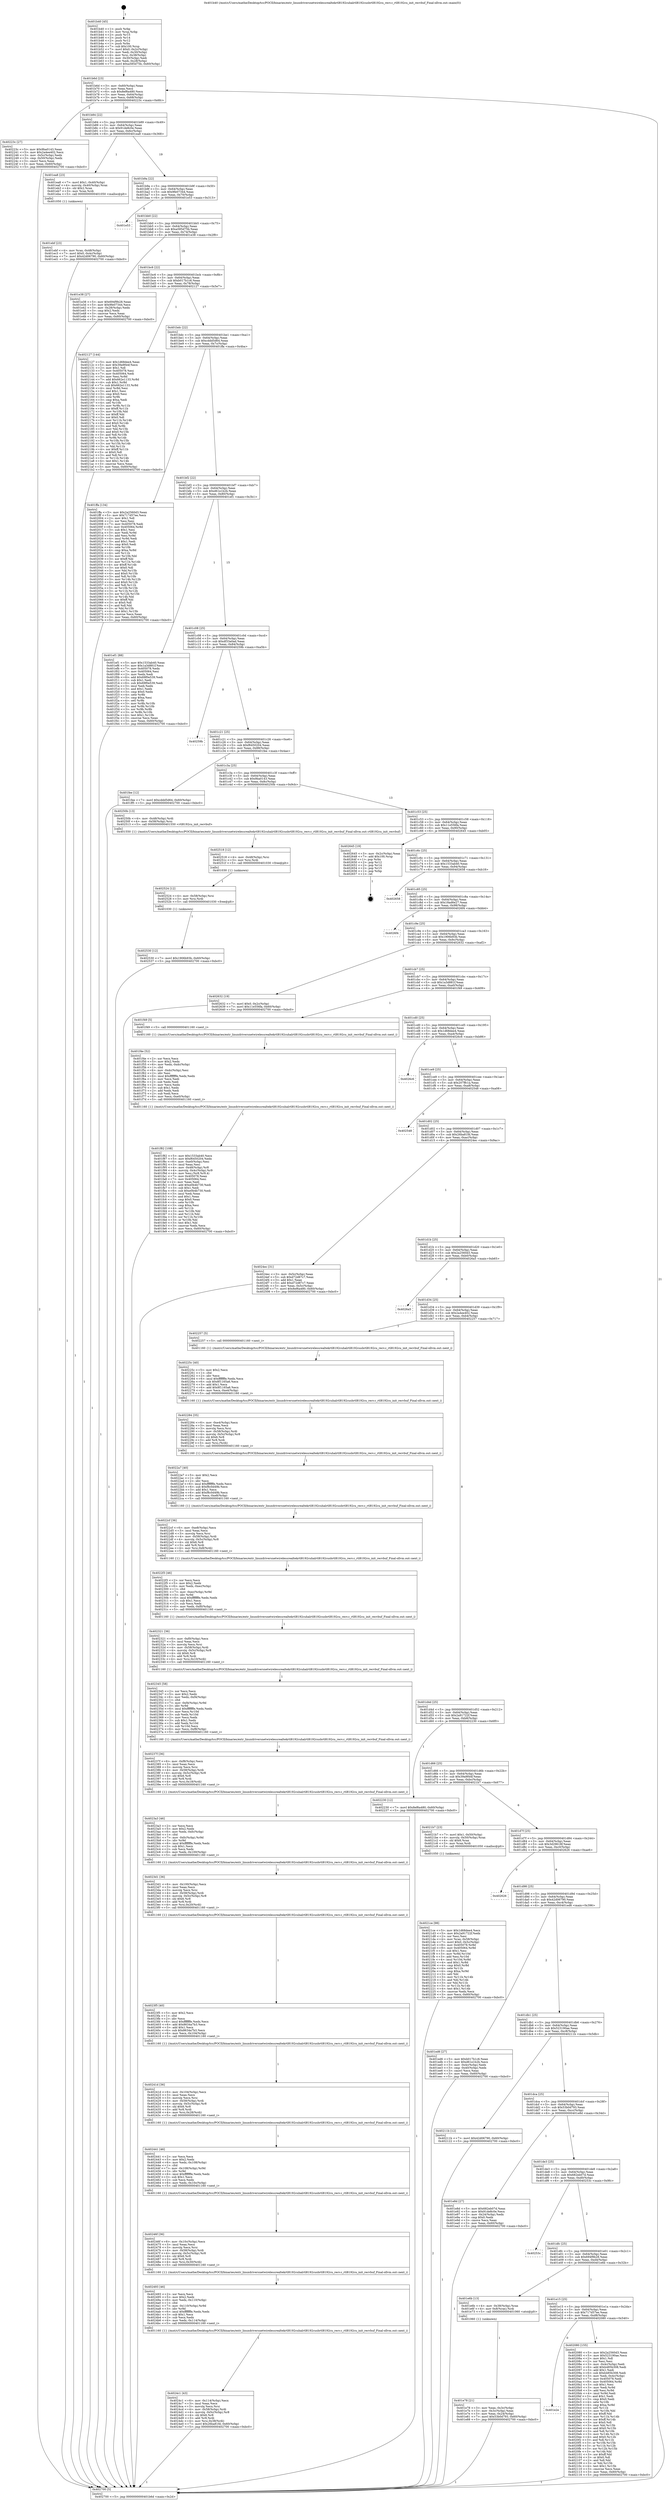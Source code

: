 digraph "0x401b40" {
  label = "0x401b40 (/mnt/c/Users/mathe/Desktop/tcc/POCII/binaries/extr_linuxdriversnetwirelessrealtekrtl8192cuhalrtl8192cusbrtl8192cu_recv.c_rtl8192cu_init_recvbuf_Final-ollvm.out::main(0))"
  labelloc = "t"
  node[shape=record]

  Entry [label="",width=0.3,height=0.3,shape=circle,fillcolor=black,style=filled]
  "0x401b6d" [label="{
     0x401b6d [23]\l
     | [instrs]\l
     &nbsp;&nbsp;0x401b6d \<+3\>: mov -0x60(%rbp),%eax\l
     &nbsp;&nbsp;0x401b70 \<+2\>: mov %eax,%ecx\l
     &nbsp;&nbsp;0x401b72 \<+6\>: sub $0x8ef6a480,%ecx\l
     &nbsp;&nbsp;0x401b78 \<+3\>: mov %eax,-0x64(%rbp)\l
     &nbsp;&nbsp;0x401b7b \<+3\>: mov %ecx,-0x68(%rbp)\l
     &nbsp;&nbsp;0x401b7e \<+6\>: je 000000000040223c \<main+0x6fc\>\l
  }"]
  "0x40223c" [label="{
     0x40223c [27]\l
     | [instrs]\l
     &nbsp;&nbsp;0x40223c \<+5\>: mov $0x9ba0143,%eax\l
     &nbsp;&nbsp;0x402241 \<+5\>: mov $0x2a4ee402,%ecx\l
     &nbsp;&nbsp;0x402246 \<+3\>: mov -0x5c(%rbp),%edx\l
     &nbsp;&nbsp;0x402249 \<+3\>: cmp -0x50(%rbp),%edx\l
     &nbsp;&nbsp;0x40224c \<+3\>: cmovl %ecx,%eax\l
     &nbsp;&nbsp;0x40224f \<+3\>: mov %eax,-0x60(%rbp)\l
     &nbsp;&nbsp;0x402252 \<+5\>: jmp 0000000000402700 \<main+0xbc0\>\l
  }"]
  "0x401b84" [label="{
     0x401b84 [22]\l
     | [instrs]\l
     &nbsp;&nbsp;0x401b84 \<+5\>: jmp 0000000000401b89 \<main+0x49\>\l
     &nbsp;&nbsp;0x401b89 \<+3\>: mov -0x64(%rbp),%eax\l
     &nbsp;&nbsp;0x401b8c \<+5\>: sub $0x91de8c0e,%eax\l
     &nbsp;&nbsp;0x401b91 \<+3\>: mov %eax,-0x6c(%rbp)\l
     &nbsp;&nbsp;0x401b94 \<+6\>: je 0000000000401ea8 \<main+0x368\>\l
  }"]
  Exit [label="",width=0.3,height=0.3,shape=circle,fillcolor=black,style=filled,peripheries=2]
  "0x401ea8" [label="{
     0x401ea8 [23]\l
     | [instrs]\l
     &nbsp;&nbsp;0x401ea8 \<+7\>: movl $0x1,-0x40(%rbp)\l
     &nbsp;&nbsp;0x401eaf \<+4\>: movslq -0x40(%rbp),%rax\l
     &nbsp;&nbsp;0x401eb3 \<+4\>: shl $0x2,%rax\l
     &nbsp;&nbsp;0x401eb7 \<+3\>: mov %rax,%rdi\l
     &nbsp;&nbsp;0x401eba \<+5\>: call 0000000000401050 \<malloc@plt\>\l
     | [calls]\l
     &nbsp;&nbsp;0x401050 \{1\} (unknown)\l
  }"]
  "0x401b9a" [label="{
     0x401b9a [22]\l
     | [instrs]\l
     &nbsp;&nbsp;0x401b9a \<+5\>: jmp 0000000000401b9f \<main+0x5f\>\l
     &nbsp;&nbsp;0x401b9f \<+3\>: mov -0x64(%rbp),%eax\l
     &nbsp;&nbsp;0x401ba2 \<+5\>: sub $0x9fe07344,%eax\l
     &nbsp;&nbsp;0x401ba7 \<+3\>: mov %eax,-0x70(%rbp)\l
     &nbsp;&nbsp;0x401baa \<+6\>: je 0000000000401e53 \<main+0x313\>\l
  }"]
  "0x402530" [label="{
     0x402530 [12]\l
     | [instrs]\l
     &nbsp;&nbsp;0x402530 \<+7\>: movl $0x1906b93b,-0x60(%rbp)\l
     &nbsp;&nbsp;0x402537 \<+5\>: jmp 0000000000402700 \<main+0xbc0\>\l
  }"]
  "0x401e53" [label="{
     0x401e53\l
  }", style=dashed]
  "0x401bb0" [label="{
     0x401bb0 [22]\l
     | [instrs]\l
     &nbsp;&nbsp;0x401bb0 \<+5\>: jmp 0000000000401bb5 \<main+0x75\>\l
     &nbsp;&nbsp;0x401bb5 \<+3\>: mov -0x64(%rbp),%eax\l
     &nbsp;&nbsp;0x401bb8 \<+5\>: sub $0xa585d75b,%eax\l
     &nbsp;&nbsp;0x401bbd \<+3\>: mov %eax,-0x74(%rbp)\l
     &nbsp;&nbsp;0x401bc0 \<+6\>: je 0000000000401e38 \<main+0x2f8\>\l
  }"]
  "0x402524" [label="{
     0x402524 [12]\l
     | [instrs]\l
     &nbsp;&nbsp;0x402524 \<+4\>: mov -0x58(%rbp),%rsi\l
     &nbsp;&nbsp;0x402528 \<+3\>: mov %rsi,%rdi\l
     &nbsp;&nbsp;0x40252b \<+5\>: call 0000000000401030 \<free@plt\>\l
     | [calls]\l
     &nbsp;&nbsp;0x401030 \{1\} (unknown)\l
  }"]
  "0x401e38" [label="{
     0x401e38 [27]\l
     | [instrs]\l
     &nbsp;&nbsp;0x401e38 \<+5\>: mov $0x694f9b28,%eax\l
     &nbsp;&nbsp;0x401e3d \<+5\>: mov $0x9fe07344,%ecx\l
     &nbsp;&nbsp;0x401e42 \<+3\>: mov -0x28(%rbp),%edx\l
     &nbsp;&nbsp;0x401e45 \<+3\>: cmp $0x2,%edx\l
     &nbsp;&nbsp;0x401e48 \<+3\>: cmovne %ecx,%eax\l
     &nbsp;&nbsp;0x401e4b \<+3\>: mov %eax,-0x60(%rbp)\l
     &nbsp;&nbsp;0x401e4e \<+5\>: jmp 0000000000402700 \<main+0xbc0\>\l
  }"]
  "0x401bc6" [label="{
     0x401bc6 [22]\l
     | [instrs]\l
     &nbsp;&nbsp;0x401bc6 \<+5\>: jmp 0000000000401bcb \<main+0x8b\>\l
     &nbsp;&nbsp;0x401bcb \<+3\>: mov -0x64(%rbp),%eax\l
     &nbsp;&nbsp;0x401bce \<+5\>: sub $0xb017b1c6,%eax\l
     &nbsp;&nbsp;0x401bd3 \<+3\>: mov %eax,-0x78(%rbp)\l
     &nbsp;&nbsp;0x401bd6 \<+6\>: je 0000000000402127 \<main+0x5e7\>\l
  }"]
  "0x402700" [label="{
     0x402700 [5]\l
     | [instrs]\l
     &nbsp;&nbsp;0x402700 \<+5\>: jmp 0000000000401b6d \<main+0x2d\>\l
  }"]
  "0x401b40" [label="{
     0x401b40 [45]\l
     | [instrs]\l
     &nbsp;&nbsp;0x401b40 \<+1\>: push %rbp\l
     &nbsp;&nbsp;0x401b41 \<+3\>: mov %rsp,%rbp\l
     &nbsp;&nbsp;0x401b44 \<+2\>: push %r15\l
     &nbsp;&nbsp;0x401b46 \<+2\>: push %r14\l
     &nbsp;&nbsp;0x401b48 \<+2\>: push %r12\l
     &nbsp;&nbsp;0x401b4a \<+1\>: push %rbx\l
     &nbsp;&nbsp;0x401b4b \<+7\>: sub $0x100,%rsp\l
     &nbsp;&nbsp;0x401b52 \<+7\>: movl $0x0,-0x2c(%rbp)\l
     &nbsp;&nbsp;0x401b59 \<+3\>: mov %edi,-0x30(%rbp)\l
     &nbsp;&nbsp;0x401b5c \<+4\>: mov %rsi,-0x38(%rbp)\l
     &nbsp;&nbsp;0x401b60 \<+3\>: mov -0x30(%rbp),%edi\l
     &nbsp;&nbsp;0x401b63 \<+3\>: mov %edi,-0x28(%rbp)\l
     &nbsp;&nbsp;0x401b66 \<+7\>: movl $0xa585d75b,-0x60(%rbp)\l
  }"]
  "0x402518" [label="{
     0x402518 [12]\l
     | [instrs]\l
     &nbsp;&nbsp;0x402518 \<+4\>: mov -0x48(%rbp),%rsi\l
     &nbsp;&nbsp;0x40251c \<+3\>: mov %rsi,%rdi\l
     &nbsp;&nbsp;0x40251f \<+5\>: call 0000000000401030 \<free@plt\>\l
     | [calls]\l
     &nbsp;&nbsp;0x401030 \{1\} (unknown)\l
  }"]
  "0x402127" [label="{
     0x402127 [144]\l
     | [instrs]\l
     &nbsp;&nbsp;0x402127 \<+5\>: mov $0x1d68dee4,%eax\l
     &nbsp;&nbsp;0x40212c \<+5\>: mov $0x39a9f44f,%ecx\l
     &nbsp;&nbsp;0x402131 \<+2\>: mov $0x1,%dl\l
     &nbsp;&nbsp;0x402133 \<+7\>: mov 0x405078,%esi\l
     &nbsp;&nbsp;0x40213a \<+7\>: mov 0x405064,%edi\l
     &nbsp;&nbsp;0x402141 \<+3\>: mov %esi,%r8d\l
     &nbsp;&nbsp;0x402144 \<+7\>: add $0x662e1133,%r8d\l
     &nbsp;&nbsp;0x40214b \<+4\>: sub $0x1,%r8d\l
     &nbsp;&nbsp;0x40214f \<+7\>: sub $0x662e1133,%r8d\l
     &nbsp;&nbsp;0x402156 \<+4\>: imul %r8d,%esi\l
     &nbsp;&nbsp;0x40215a \<+3\>: and $0x1,%esi\l
     &nbsp;&nbsp;0x40215d \<+3\>: cmp $0x0,%esi\l
     &nbsp;&nbsp;0x402160 \<+4\>: sete %r9b\l
     &nbsp;&nbsp;0x402164 \<+3\>: cmp $0xa,%edi\l
     &nbsp;&nbsp;0x402167 \<+4\>: setl %r10b\l
     &nbsp;&nbsp;0x40216b \<+3\>: mov %r9b,%r11b\l
     &nbsp;&nbsp;0x40216e \<+4\>: xor $0xff,%r11b\l
     &nbsp;&nbsp;0x402172 \<+3\>: mov %r10b,%bl\l
     &nbsp;&nbsp;0x402175 \<+3\>: xor $0xff,%bl\l
     &nbsp;&nbsp;0x402178 \<+3\>: xor $0x0,%dl\l
     &nbsp;&nbsp;0x40217b \<+3\>: mov %r11b,%r14b\l
     &nbsp;&nbsp;0x40217e \<+4\>: and $0x0,%r14b\l
     &nbsp;&nbsp;0x402182 \<+3\>: and %dl,%r9b\l
     &nbsp;&nbsp;0x402185 \<+3\>: mov %bl,%r15b\l
     &nbsp;&nbsp;0x402188 \<+4\>: and $0x0,%r15b\l
     &nbsp;&nbsp;0x40218c \<+3\>: and %dl,%r10b\l
     &nbsp;&nbsp;0x40218f \<+3\>: or %r9b,%r14b\l
     &nbsp;&nbsp;0x402192 \<+3\>: or %r10b,%r15b\l
     &nbsp;&nbsp;0x402195 \<+3\>: xor %r15b,%r14b\l
     &nbsp;&nbsp;0x402198 \<+3\>: or %bl,%r11b\l
     &nbsp;&nbsp;0x40219b \<+4\>: xor $0xff,%r11b\l
     &nbsp;&nbsp;0x40219f \<+3\>: or $0x0,%dl\l
     &nbsp;&nbsp;0x4021a2 \<+3\>: and %dl,%r11b\l
     &nbsp;&nbsp;0x4021a5 \<+3\>: or %r11b,%r14b\l
     &nbsp;&nbsp;0x4021a8 \<+4\>: test $0x1,%r14b\l
     &nbsp;&nbsp;0x4021ac \<+3\>: cmovne %ecx,%eax\l
     &nbsp;&nbsp;0x4021af \<+3\>: mov %eax,-0x60(%rbp)\l
     &nbsp;&nbsp;0x4021b2 \<+5\>: jmp 0000000000402700 \<main+0xbc0\>\l
  }"]
  "0x401bdc" [label="{
     0x401bdc [22]\l
     | [instrs]\l
     &nbsp;&nbsp;0x401bdc \<+5\>: jmp 0000000000401be1 \<main+0xa1\>\l
     &nbsp;&nbsp;0x401be1 \<+3\>: mov -0x64(%rbp),%eax\l
     &nbsp;&nbsp;0x401be4 \<+5\>: sub $0xcddd5d64,%eax\l
     &nbsp;&nbsp;0x401be9 \<+3\>: mov %eax,-0x7c(%rbp)\l
     &nbsp;&nbsp;0x401bec \<+6\>: je 0000000000401ffa \<main+0x4ba\>\l
  }"]
  "0x4024c1" [label="{
     0x4024c1 [43]\l
     | [instrs]\l
     &nbsp;&nbsp;0x4024c1 \<+6\>: mov -0x114(%rbp),%ecx\l
     &nbsp;&nbsp;0x4024c7 \<+3\>: imul %eax,%ecx\l
     &nbsp;&nbsp;0x4024ca \<+3\>: movslq %ecx,%rsi\l
     &nbsp;&nbsp;0x4024cd \<+4\>: mov -0x58(%rbp),%rdi\l
     &nbsp;&nbsp;0x4024d1 \<+4\>: movslq -0x5c(%rbp),%r8\l
     &nbsp;&nbsp;0x4024d5 \<+4\>: shl $0x6,%r8\l
     &nbsp;&nbsp;0x4024d9 \<+3\>: add %r8,%rdi\l
     &nbsp;&nbsp;0x4024dc \<+4\>: mov %rsi,0x38(%rdi)\l
     &nbsp;&nbsp;0x4024e0 \<+7\>: movl $0x26ba81fd,-0x60(%rbp)\l
     &nbsp;&nbsp;0x4024e7 \<+5\>: jmp 0000000000402700 \<main+0xbc0\>\l
  }"]
  "0x401ffa" [label="{
     0x401ffa [134]\l
     | [instrs]\l
     &nbsp;&nbsp;0x401ffa \<+5\>: mov $0x2a2560d3,%eax\l
     &nbsp;&nbsp;0x401fff \<+5\>: mov $0x717d57ee,%ecx\l
     &nbsp;&nbsp;0x402004 \<+2\>: mov $0x1,%dl\l
     &nbsp;&nbsp;0x402006 \<+2\>: xor %esi,%esi\l
     &nbsp;&nbsp;0x402008 \<+7\>: mov 0x405078,%edi\l
     &nbsp;&nbsp;0x40200f \<+8\>: mov 0x405064,%r8d\l
     &nbsp;&nbsp;0x402017 \<+3\>: sub $0x1,%esi\l
     &nbsp;&nbsp;0x40201a \<+3\>: mov %edi,%r9d\l
     &nbsp;&nbsp;0x40201d \<+3\>: add %esi,%r9d\l
     &nbsp;&nbsp;0x402020 \<+4\>: imul %r9d,%edi\l
     &nbsp;&nbsp;0x402024 \<+3\>: and $0x1,%edi\l
     &nbsp;&nbsp;0x402027 \<+3\>: cmp $0x0,%edi\l
     &nbsp;&nbsp;0x40202a \<+4\>: sete %r10b\l
     &nbsp;&nbsp;0x40202e \<+4\>: cmp $0xa,%r8d\l
     &nbsp;&nbsp;0x402032 \<+4\>: setl %r11b\l
     &nbsp;&nbsp;0x402036 \<+3\>: mov %r10b,%bl\l
     &nbsp;&nbsp;0x402039 \<+3\>: xor $0xff,%bl\l
     &nbsp;&nbsp;0x40203c \<+3\>: mov %r11b,%r14b\l
     &nbsp;&nbsp;0x40203f \<+4\>: xor $0xff,%r14b\l
     &nbsp;&nbsp;0x402043 \<+3\>: xor $0x0,%dl\l
     &nbsp;&nbsp;0x402046 \<+3\>: mov %bl,%r15b\l
     &nbsp;&nbsp;0x402049 \<+4\>: and $0x0,%r15b\l
     &nbsp;&nbsp;0x40204d \<+3\>: and %dl,%r10b\l
     &nbsp;&nbsp;0x402050 \<+3\>: mov %r14b,%r12b\l
     &nbsp;&nbsp;0x402053 \<+4\>: and $0x0,%r12b\l
     &nbsp;&nbsp;0x402057 \<+3\>: and %dl,%r11b\l
     &nbsp;&nbsp;0x40205a \<+3\>: or %r10b,%r15b\l
     &nbsp;&nbsp;0x40205d \<+3\>: or %r11b,%r12b\l
     &nbsp;&nbsp;0x402060 \<+3\>: xor %r12b,%r15b\l
     &nbsp;&nbsp;0x402063 \<+3\>: or %r14b,%bl\l
     &nbsp;&nbsp;0x402066 \<+3\>: xor $0xff,%bl\l
     &nbsp;&nbsp;0x402069 \<+3\>: or $0x0,%dl\l
     &nbsp;&nbsp;0x40206c \<+2\>: and %dl,%bl\l
     &nbsp;&nbsp;0x40206e \<+3\>: or %bl,%r15b\l
     &nbsp;&nbsp;0x402071 \<+4\>: test $0x1,%r15b\l
     &nbsp;&nbsp;0x402075 \<+3\>: cmovne %ecx,%eax\l
     &nbsp;&nbsp;0x402078 \<+3\>: mov %eax,-0x60(%rbp)\l
     &nbsp;&nbsp;0x40207b \<+5\>: jmp 0000000000402700 \<main+0xbc0\>\l
  }"]
  "0x401bf2" [label="{
     0x401bf2 [22]\l
     | [instrs]\l
     &nbsp;&nbsp;0x401bf2 \<+5\>: jmp 0000000000401bf7 \<main+0xb7\>\l
     &nbsp;&nbsp;0x401bf7 \<+3\>: mov -0x64(%rbp),%eax\l
     &nbsp;&nbsp;0x401bfa \<+5\>: sub $0xd61e1b2b,%eax\l
     &nbsp;&nbsp;0x401bff \<+3\>: mov %eax,-0x80(%rbp)\l
     &nbsp;&nbsp;0x401c02 \<+6\>: je 0000000000401ef1 \<main+0x3b1\>\l
  }"]
  "0x402493" [label="{
     0x402493 [46]\l
     | [instrs]\l
     &nbsp;&nbsp;0x402493 \<+2\>: xor %ecx,%ecx\l
     &nbsp;&nbsp;0x402495 \<+5\>: mov $0x2,%edx\l
     &nbsp;&nbsp;0x40249a \<+6\>: mov %edx,-0x110(%rbp)\l
     &nbsp;&nbsp;0x4024a0 \<+1\>: cltd\l
     &nbsp;&nbsp;0x4024a1 \<+7\>: mov -0x110(%rbp),%r9d\l
     &nbsp;&nbsp;0x4024a8 \<+3\>: idiv %r9d\l
     &nbsp;&nbsp;0x4024ab \<+6\>: imul $0xfffffffe,%edx,%edx\l
     &nbsp;&nbsp;0x4024b1 \<+3\>: sub $0x1,%ecx\l
     &nbsp;&nbsp;0x4024b4 \<+2\>: sub %ecx,%edx\l
     &nbsp;&nbsp;0x4024b6 \<+6\>: mov %edx,-0x114(%rbp)\l
     &nbsp;&nbsp;0x4024bc \<+5\>: call 0000000000401160 \<next_i\>\l
     | [calls]\l
     &nbsp;&nbsp;0x401160 \{1\} (/mnt/c/Users/mathe/Desktop/tcc/POCII/binaries/extr_linuxdriversnetwirelessrealtekrtl8192cuhalrtl8192cusbrtl8192cu_recv.c_rtl8192cu_init_recvbuf_Final-ollvm.out::next_i)\l
  }"]
  "0x401ef1" [label="{
     0x401ef1 [88]\l
     | [instrs]\l
     &nbsp;&nbsp;0x401ef1 \<+5\>: mov $0x1533ab40,%eax\l
     &nbsp;&nbsp;0x401ef6 \<+5\>: mov $0x1a3d881f,%ecx\l
     &nbsp;&nbsp;0x401efb \<+7\>: mov 0x405078,%edx\l
     &nbsp;&nbsp;0x401f02 \<+7\>: mov 0x405064,%esi\l
     &nbsp;&nbsp;0x401f09 \<+2\>: mov %edx,%edi\l
     &nbsp;&nbsp;0x401f0b \<+6\>: add $0x69f0e539,%edi\l
     &nbsp;&nbsp;0x401f11 \<+3\>: sub $0x1,%edi\l
     &nbsp;&nbsp;0x401f14 \<+6\>: sub $0x69f0e539,%edi\l
     &nbsp;&nbsp;0x401f1a \<+3\>: imul %edi,%edx\l
     &nbsp;&nbsp;0x401f1d \<+3\>: and $0x1,%edx\l
     &nbsp;&nbsp;0x401f20 \<+3\>: cmp $0x0,%edx\l
     &nbsp;&nbsp;0x401f23 \<+4\>: sete %r8b\l
     &nbsp;&nbsp;0x401f27 \<+3\>: cmp $0xa,%esi\l
     &nbsp;&nbsp;0x401f2a \<+4\>: setl %r9b\l
     &nbsp;&nbsp;0x401f2e \<+3\>: mov %r8b,%r10b\l
     &nbsp;&nbsp;0x401f31 \<+3\>: and %r9b,%r10b\l
     &nbsp;&nbsp;0x401f34 \<+3\>: xor %r9b,%r8b\l
     &nbsp;&nbsp;0x401f37 \<+3\>: or %r8b,%r10b\l
     &nbsp;&nbsp;0x401f3a \<+4\>: test $0x1,%r10b\l
     &nbsp;&nbsp;0x401f3e \<+3\>: cmovne %ecx,%eax\l
     &nbsp;&nbsp;0x401f41 \<+3\>: mov %eax,-0x60(%rbp)\l
     &nbsp;&nbsp;0x401f44 \<+5\>: jmp 0000000000402700 \<main+0xbc0\>\l
  }"]
  "0x401c08" [label="{
     0x401c08 [25]\l
     | [instrs]\l
     &nbsp;&nbsp;0x401c08 \<+5\>: jmp 0000000000401c0d \<main+0xcd\>\l
     &nbsp;&nbsp;0x401c0d \<+3\>: mov -0x64(%rbp),%eax\l
     &nbsp;&nbsp;0x401c10 \<+5\>: sub $0xdf33a0ad,%eax\l
     &nbsp;&nbsp;0x401c15 \<+6\>: mov %eax,-0x84(%rbp)\l
     &nbsp;&nbsp;0x401c1b \<+6\>: je 000000000040259b \<main+0xa5b\>\l
  }"]
  "0x40246f" [label="{
     0x40246f [36]\l
     | [instrs]\l
     &nbsp;&nbsp;0x40246f \<+6\>: mov -0x10c(%rbp),%ecx\l
     &nbsp;&nbsp;0x402475 \<+3\>: imul %eax,%ecx\l
     &nbsp;&nbsp;0x402478 \<+3\>: movslq %ecx,%rsi\l
     &nbsp;&nbsp;0x40247b \<+4\>: mov -0x58(%rbp),%rdi\l
     &nbsp;&nbsp;0x40247f \<+4\>: movslq -0x5c(%rbp),%r8\l
     &nbsp;&nbsp;0x402483 \<+4\>: shl $0x6,%r8\l
     &nbsp;&nbsp;0x402487 \<+3\>: add %r8,%rdi\l
     &nbsp;&nbsp;0x40248a \<+4\>: mov %rsi,0x30(%rdi)\l
     &nbsp;&nbsp;0x40248e \<+5\>: call 0000000000401160 \<next_i\>\l
     | [calls]\l
     &nbsp;&nbsp;0x401160 \{1\} (/mnt/c/Users/mathe/Desktop/tcc/POCII/binaries/extr_linuxdriversnetwirelessrealtekrtl8192cuhalrtl8192cusbrtl8192cu_recv.c_rtl8192cu_init_recvbuf_Final-ollvm.out::next_i)\l
  }"]
  "0x40259b" [label="{
     0x40259b\l
  }", style=dashed]
  "0x401c21" [label="{
     0x401c21 [25]\l
     | [instrs]\l
     &nbsp;&nbsp;0x401c21 \<+5\>: jmp 0000000000401c26 \<main+0xe6\>\l
     &nbsp;&nbsp;0x401c26 \<+3\>: mov -0x64(%rbp),%eax\l
     &nbsp;&nbsp;0x401c29 \<+5\>: sub $0xf6450204,%eax\l
     &nbsp;&nbsp;0x401c2e \<+6\>: mov %eax,-0x88(%rbp)\l
     &nbsp;&nbsp;0x401c34 \<+6\>: je 0000000000401fee \<main+0x4ae\>\l
  }"]
  "0x402441" [label="{
     0x402441 [46]\l
     | [instrs]\l
     &nbsp;&nbsp;0x402441 \<+2\>: xor %ecx,%ecx\l
     &nbsp;&nbsp;0x402443 \<+5\>: mov $0x2,%edx\l
     &nbsp;&nbsp;0x402448 \<+6\>: mov %edx,-0x108(%rbp)\l
     &nbsp;&nbsp;0x40244e \<+1\>: cltd\l
     &nbsp;&nbsp;0x40244f \<+7\>: mov -0x108(%rbp),%r9d\l
     &nbsp;&nbsp;0x402456 \<+3\>: idiv %r9d\l
     &nbsp;&nbsp;0x402459 \<+6\>: imul $0xfffffffe,%edx,%edx\l
     &nbsp;&nbsp;0x40245f \<+3\>: sub $0x1,%ecx\l
     &nbsp;&nbsp;0x402462 \<+2\>: sub %ecx,%edx\l
     &nbsp;&nbsp;0x402464 \<+6\>: mov %edx,-0x10c(%rbp)\l
     &nbsp;&nbsp;0x40246a \<+5\>: call 0000000000401160 \<next_i\>\l
     | [calls]\l
     &nbsp;&nbsp;0x401160 \{1\} (/mnt/c/Users/mathe/Desktop/tcc/POCII/binaries/extr_linuxdriversnetwirelessrealtekrtl8192cuhalrtl8192cusbrtl8192cu_recv.c_rtl8192cu_init_recvbuf_Final-ollvm.out::next_i)\l
  }"]
  "0x401fee" [label="{
     0x401fee [12]\l
     | [instrs]\l
     &nbsp;&nbsp;0x401fee \<+7\>: movl $0xcddd5d64,-0x60(%rbp)\l
     &nbsp;&nbsp;0x401ff5 \<+5\>: jmp 0000000000402700 \<main+0xbc0\>\l
  }"]
  "0x401c3a" [label="{
     0x401c3a [25]\l
     | [instrs]\l
     &nbsp;&nbsp;0x401c3a \<+5\>: jmp 0000000000401c3f \<main+0xff\>\l
     &nbsp;&nbsp;0x401c3f \<+3\>: mov -0x64(%rbp),%eax\l
     &nbsp;&nbsp;0x401c42 \<+5\>: sub $0x9ba0143,%eax\l
     &nbsp;&nbsp;0x401c47 \<+6\>: mov %eax,-0x8c(%rbp)\l
     &nbsp;&nbsp;0x401c4d \<+6\>: je 000000000040250b \<main+0x9cb\>\l
  }"]
  "0x40241d" [label="{
     0x40241d [36]\l
     | [instrs]\l
     &nbsp;&nbsp;0x40241d \<+6\>: mov -0x104(%rbp),%ecx\l
     &nbsp;&nbsp;0x402423 \<+3\>: imul %eax,%ecx\l
     &nbsp;&nbsp;0x402426 \<+3\>: movslq %ecx,%rsi\l
     &nbsp;&nbsp;0x402429 \<+4\>: mov -0x58(%rbp),%rdi\l
     &nbsp;&nbsp;0x40242d \<+4\>: movslq -0x5c(%rbp),%r8\l
     &nbsp;&nbsp;0x402431 \<+4\>: shl $0x6,%r8\l
     &nbsp;&nbsp;0x402435 \<+3\>: add %r8,%rdi\l
     &nbsp;&nbsp;0x402438 \<+4\>: mov %rsi,0x28(%rdi)\l
     &nbsp;&nbsp;0x40243c \<+5\>: call 0000000000401160 \<next_i\>\l
     | [calls]\l
     &nbsp;&nbsp;0x401160 \{1\} (/mnt/c/Users/mathe/Desktop/tcc/POCII/binaries/extr_linuxdriversnetwirelessrealtekrtl8192cuhalrtl8192cusbrtl8192cu_recv.c_rtl8192cu_init_recvbuf_Final-ollvm.out::next_i)\l
  }"]
  "0x40250b" [label="{
     0x40250b [13]\l
     | [instrs]\l
     &nbsp;&nbsp;0x40250b \<+4\>: mov -0x48(%rbp),%rdi\l
     &nbsp;&nbsp;0x40250f \<+4\>: mov -0x58(%rbp),%rsi\l
     &nbsp;&nbsp;0x402513 \<+5\>: call 0000000000401550 \<rtl8192cu_init_recvbuf\>\l
     | [calls]\l
     &nbsp;&nbsp;0x401550 \{1\} (/mnt/c/Users/mathe/Desktop/tcc/POCII/binaries/extr_linuxdriversnetwirelessrealtekrtl8192cuhalrtl8192cusbrtl8192cu_recv.c_rtl8192cu_init_recvbuf_Final-ollvm.out::rtl8192cu_init_recvbuf)\l
  }"]
  "0x401c53" [label="{
     0x401c53 [25]\l
     | [instrs]\l
     &nbsp;&nbsp;0x401c53 \<+5\>: jmp 0000000000401c58 \<main+0x118\>\l
     &nbsp;&nbsp;0x401c58 \<+3\>: mov -0x64(%rbp),%eax\l
     &nbsp;&nbsp;0x401c5b \<+5\>: sub $0x11e556fa,%eax\l
     &nbsp;&nbsp;0x401c60 \<+6\>: mov %eax,-0x90(%rbp)\l
     &nbsp;&nbsp;0x401c66 \<+6\>: je 0000000000402645 \<main+0xb05\>\l
  }"]
  "0x4023f5" [label="{
     0x4023f5 [40]\l
     | [instrs]\l
     &nbsp;&nbsp;0x4023f5 \<+5\>: mov $0x2,%ecx\l
     &nbsp;&nbsp;0x4023fa \<+1\>: cltd\l
     &nbsp;&nbsp;0x4023fb \<+2\>: idiv %ecx\l
     &nbsp;&nbsp;0x4023fd \<+6\>: imul $0xfffffffe,%edx,%ecx\l
     &nbsp;&nbsp;0x402403 \<+6\>: add $0x8634a7b3,%ecx\l
     &nbsp;&nbsp;0x402409 \<+3\>: add $0x1,%ecx\l
     &nbsp;&nbsp;0x40240c \<+6\>: sub $0x8634a7b3,%ecx\l
     &nbsp;&nbsp;0x402412 \<+6\>: mov %ecx,-0x104(%rbp)\l
     &nbsp;&nbsp;0x402418 \<+5\>: call 0000000000401160 \<next_i\>\l
     | [calls]\l
     &nbsp;&nbsp;0x401160 \{1\} (/mnt/c/Users/mathe/Desktop/tcc/POCII/binaries/extr_linuxdriversnetwirelessrealtekrtl8192cuhalrtl8192cusbrtl8192cu_recv.c_rtl8192cu_init_recvbuf_Final-ollvm.out::next_i)\l
  }"]
  "0x402645" [label="{
     0x402645 [19]\l
     | [instrs]\l
     &nbsp;&nbsp;0x402645 \<+3\>: mov -0x2c(%rbp),%eax\l
     &nbsp;&nbsp;0x402648 \<+7\>: add $0x100,%rsp\l
     &nbsp;&nbsp;0x40264f \<+1\>: pop %rbx\l
     &nbsp;&nbsp;0x402650 \<+2\>: pop %r12\l
     &nbsp;&nbsp;0x402652 \<+2\>: pop %r14\l
     &nbsp;&nbsp;0x402654 \<+2\>: pop %r15\l
     &nbsp;&nbsp;0x402656 \<+1\>: pop %rbp\l
     &nbsp;&nbsp;0x402657 \<+1\>: ret\l
  }"]
  "0x401c6c" [label="{
     0x401c6c [25]\l
     | [instrs]\l
     &nbsp;&nbsp;0x401c6c \<+5\>: jmp 0000000000401c71 \<main+0x131\>\l
     &nbsp;&nbsp;0x401c71 \<+3\>: mov -0x64(%rbp),%eax\l
     &nbsp;&nbsp;0x401c74 \<+5\>: sub $0x1533ab40,%eax\l
     &nbsp;&nbsp;0x401c79 \<+6\>: mov %eax,-0x94(%rbp)\l
     &nbsp;&nbsp;0x401c7f \<+6\>: je 0000000000402658 \<main+0xb18\>\l
  }"]
  "0x4023d1" [label="{
     0x4023d1 [36]\l
     | [instrs]\l
     &nbsp;&nbsp;0x4023d1 \<+6\>: mov -0x100(%rbp),%ecx\l
     &nbsp;&nbsp;0x4023d7 \<+3\>: imul %eax,%ecx\l
     &nbsp;&nbsp;0x4023da \<+3\>: movslq %ecx,%rsi\l
     &nbsp;&nbsp;0x4023dd \<+4\>: mov -0x58(%rbp),%rdi\l
     &nbsp;&nbsp;0x4023e1 \<+4\>: movslq -0x5c(%rbp),%r8\l
     &nbsp;&nbsp;0x4023e5 \<+4\>: shl $0x6,%r8\l
     &nbsp;&nbsp;0x4023e9 \<+3\>: add %r8,%rdi\l
     &nbsp;&nbsp;0x4023ec \<+4\>: mov %rsi,0x20(%rdi)\l
     &nbsp;&nbsp;0x4023f0 \<+5\>: call 0000000000401160 \<next_i\>\l
     | [calls]\l
     &nbsp;&nbsp;0x401160 \{1\} (/mnt/c/Users/mathe/Desktop/tcc/POCII/binaries/extr_linuxdriversnetwirelessrealtekrtl8192cuhalrtl8192cusbrtl8192cu_recv.c_rtl8192cu_init_recvbuf_Final-ollvm.out::next_i)\l
  }"]
  "0x402658" [label="{
     0x402658\l
  }", style=dashed]
  "0x401c85" [label="{
     0x401c85 [25]\l
     | [instrs]\l
     &nbsp;&nbsp;0x401c85 \<+5\>: jmp 0000000000401c8a \<main+0x14a\>\l
     &nbsp;&nbsp;0x401c8a \<+3\>: mov -0x64(%rbp),%eax\l
     &nbsp;&nbsp;0x401c8d \<+5\>: sub $0x18ad6e27,%eax\l
     &nbsp;&nbsp;0x401c92 \<+6\>: mov %eax,-0x98(%rbp)\l
     &nbsp;&nbsp;0x401c98 \<+6\>: je 00000000004026f4 \<main+0xbb4\>\l
  }"]
  "0x4023a3" [label="{
     0x4023a3 [46]\l
     | [instrs]\l
     &nbsp;&nbsp;0x4023a3 \<+2\>: xor %ecx,%ecx\l
     &nbsp;&nbsp;0x4023a5 \<+5\>: mov $0x2,%edx\l
     &nbsp;&nbsp;0x4023aa \<+6\>: mov %edx,-0xfc(%rbp)\l
     &nbsp;&nbsp;0x4023b0 \<+1\>: cltd\l
     &nbsp;&nbsp;0x4023b1 \<+7\>: mov -0xfc(%rbp),%r9d\l
     &nbsp;&nbsp;0x4023b8 \<+3\>: idiv %r9d\l
     &nbsp;&nbsp;0x4023bb \<+6\>: imul $0xfffffffe,%edx,%edx\l
     &nbsp;&nbsp;0x4023c1 \<+3\>: sub $0x1,%ecx\l
     &nbsp;&nbsp;0x4023c4 \<+2\>: sub %ecx,%edx\l
     &nbsp;&nbsp;0x4023c6 \<+6\>: mov %edx,-0x100(%rbp)\l
     &nbsp;&nbsp;0x4023cc \<+5\>: call 0000000000401160 \<next_i\>\l
     | [calls]\l
     &nbsp;&nbsp;0x401160 \{1\} (/mnt/c/Users/mathe/Desktop/tcc/POCII/binaries/extr_linuxdriversnetwirelessrealtekrtl8192cuhalrtl8192cusbrtl8192cu_recv.c_rtl8192cu_init_recvbuf_Final-ollvm.out::next_i)\l
  }"]
  "0x4026f4" [label="{
     0x4026f4\l
  }", style=dashed]
  "0x401c9e" [label="{
     0x401c9e [25]\l
     | [instrs]\l
     &nbsp;&nbsp;0x401c9e \<+5\>: jmp 0000000000401ca3 \<main+0x163\>\l
     &nbsp;&nbsp;0x401ca3 \<+3\>: mov -0x64(%rbp),%eax\l
     &nbsp;&nbsp;0x401ca6 \<+5\>: sub $0x1906b93b,%eax\l
     &nbsp;&nbsp;0x401cab \<+6\>: mov %eax,-0x9c(%rbp)\l
     &nbsp;&nbsp;0x401cb1 \<+6\>: je 0000000000402632 \<main+0xaf2\>\l
  }"]
  "0x40237f" [label="{
     0x40237f [36]\l
     | [instrs]\l
     &nbsp;&nbsp;0x40237f \<+6\>: mov -0xf8(%rbp),%ecx\l
     &nbsp;&nbsp;0x402385 \<+3\>: imul %eax,%ecx\l
     &nbsp;&nbsp;0x402388 \<+3\>: movslq %ecx,%rsi\l
     &nbsp;&nbsp;0x40238b \<+4\>: mov -0x58(%rbp),%rdi\l
     &nbsp;&nbsp;0x40238f \<+4\>: movslq -0x5c(%rbp),%r8\l
     &nbsp;&nbsp;0x402393 \<+4\>: shl $0x6,%r8\l
     &nbsp;&nbsp;0x402397 \<+3\>: add %r8,%rdi\l
     &nbsp;&nbsp;0x40239a \<+4\>: mov %rsi,0x18(%rdi)\l
     &nbsp;&nbsp;0x40239e \<+5\>: call 0000000000401160 \<next_i\>\l
     | [calls]\l
     &nbsp;&nbsp;0x401160 \{1\} (/mnt/c/Users/mathe/Desktop/tcc/POCII/binaries/extr_linuxdriversnetwirelessrealtekrtl8192cuhalrtl8192cusbrtl8192cu_recv.c_rtl8192cu_init_recvbuf_Final-ollvm.out::next_i)\l
  }"]
  "0x402632" [label="{
     0x402632 [19]\l
     | [instrs]\l
     &nbsp;&nbsp;0x402632 \<+7\>: movl $0x0,-0x2c(%rbp)\l
     &nbsp;&nbsp;0x402639 \<+7\>: movl $0x11e556fa,-0x60(%rbp)\l
     &nbsp;&nbsp;0x402640 \<+5\>: jmp 0000000000402700 \<main+0xbc0\>\l
  }"]
  "0x401cb7" [label="{
     0x401cb7 [25]\l
     | [instrs]\l
     &nbsp;&nbsp;0x401cb7 \<+5\>: jmp 0000000000401cbc \<main+0x17c\>\l
     &nbsp;&nbsp;0x401cbc \<+3\>: mov -0x64(%rbp),%eax\l
     &nbsp;&nbsp;0x401cbf \<+5\>: sub $0x1a3d881f,%eax\l
     &nbsp;&nbsp;0x401cc4 \<+6\>: mov %eax,-0xa0(%rbp)\l
     &nbsp;&nbsp;0x401cca \<+6\>: je 0000000000401f49 \<main+0x409\>\l
  }"]
  "0x402345" [label="{
     0x402345 [58]\l
     | [instrs]\l
     &nbsp;&nbsp;0x402345 \<+2\>: xor %ecx,%ecx\l
     &nbsp;&nbsp;0x402347 \<+5\>: mov $0x2,%edx\l
     &nbsp;&nbsp;0x40234c \<+6\>: mov %edx,-0xf4(%rbp)\l
     &nbsp;&nbsp;0x402352 \<+1\>: cltd\l
     &nbsp;&nbsp;0x402353 \<+7\>: mov -0xf4(%rbp),%r9d\l
     &nbsp;&nbsp;0x40235a \<+3\>: idiv %r9d\l
     &nbsp;&nbsp;0x40235d \<+6\>: imul $0xfffffffe,%edx,%edx\l
     &nbsp;&nbsp;0x402363 \<+3\>: mov %ecx,%r10d\l
     &nbsp;&nbsp;0x402366 \<+3\>: sub %edx,%r10d\l
     &nbsp;&nbsp;0x402369 \<+2\>: mov %ecx,%edx\l
     &nbsp;&nbsp;0x40236b \<+3\>: sub $0x1,%edx\l
     &nbsp;&nbsp;0x40236e \<+3\>: add %edx,%r10d\l
     &nbsp;&nbsp;0x402371 \<+3\>: sub %r10d,%ecx\l
     &nbsp;&nbsp;0x402374 \<+6\>: mov %ecx,-0xf8(%rbp)\l
     &nbsp;&nbsp;0x40237a \<+5\>: call 0000000000401160 \<next_i\>\l
     | [calls]\l
     &nbsp;&nbsp;0x401160 \{1\} (/mnt/c/Users/mathe/Desktop/tcc/POCII/binaries/extr_linuxdriversnetwirelessrealtekrtl8192cuhalrtl8192cusbrtl8192cu_recv.c_rtl8192cu_init_recvbuf_Final-ollvm.out::next_i)\l
  }"]
  "0x401f49" [label="{
     0x401f49 [5]\l
     | [instrs]\l
     &nbsp;&nbsp;0x401f49 \<+5\>: call 0000000000401160 \<next_i\>\l
     | [calls]\l
     &nbsp;&nbsp;0x401160 \{1\} (/mnt/c/Users/mathe/Desktop/tcc/POCII/binaries/extr_linuxdriversnetwirelessrealtekrtl8192cuhalrtl8192cusbrtl8192cu_recv.c_rtl8192cu_init_recvbuf_Final-ollvm.out::next_i)\l
  }"]
  "0x401cd0" [label="{
     0x401cd0 [25]\l
     | [instrs]\l
     &nbsp;&nbsp;0x401cd0 \<+5\>: jmp 0000000000401cd5 \<main+0x195\>\l
     &nbsp;&nbsp;0x401cd5 \<+3\>: mov -0x64(%rbp),%eax\l
     &nbsp;&nbsp;0x401cd8 \<+5\>: sub $0x1d68dee4,%eax\l
     &nbsp;&nbsp;0x401cdd \<+6\>: mov %eax,-0xa4(%rbp)\l
     &nbsp;&nbsp;0x401ce3 \<+6\>: je 00000000004026c6 \<main+0xb86\>\l
  }"]
  "0x402321" [label="{
     0x402321 [36]\l
     | [instrs]\l
     &nbsp;&nbsp;0x402321 \<+6\>: mov -0xf0(%rbp),%ecx\l
     &nbsp;&nbsp;0x402327 \<+3\>: imul %eax,%ecx\l
     &nbsp;&nbsp;0x40232a \<+3\>: movslq %ecx,%rsi\l
     &nbsp;&nbsp;0x40232d \<+4\>: mov -0x58(%rbp),%rdi\l
     &nbsp;&nbsp;0x402331 \<+4\>: movslq -0x5c(%rbp),%r8\l
     &nbsp;&nbsp;0x402335 \<+4\>: shl $0x6,%r8\l
     &nbsp;&nbsp;0x402339 \<+3\>: add %r8,%rdi\l
     &nbsp;&nbsp;0x40233c \<+4\>: mov %rsi,0x10(%rdi)\l
     &nbsp;&nbsp;0x402340 \<+5\>: call 0000000000401160 \<next_i\>\l
     | [calls]\l
     &nbsp;&nbsp;0x401160 \{1\} (/mnt/c/Users/mathe/Desktop/tcc/POCII/binaries/extr_linuxdriversnetwirelessrealtekrtl8192cuhalrtl8192cusbrtl8192cu_recv.c_rtl8192cu_init_recvbuf_Final-ollvm.out::next_i)\l
  }"]
  "0x4026c6" [label="{
     0x4026c6\l
  }", style=dashed]
  "0x401ce9" [label="{
     0x401ce9 [25]\l
     | [instrs]\l
     &nbsp;&nbsp;0x401ce9 \<+5\>: jmp 0000000000401cee \<main+0x1ae\>\l
     &nbsp;&nbsp;0x401cee \<+3\>: mov -0x64(%rbp),%eax\l
     &nbsp;&nbsp;0x401cf1 \<+5\>: sub $0x207ffc1a,%eax\l
     &nbsp;&nbsp;0x401cf6 \<+6\>: mov %eax,-0xa8(%rbp)\l
     &nbsp;&nbsp;0x401cfc \<+6\>: je 0000000000402548 \<main+0xa08\>\l
  }"]
  "0x4022f3" [label="{
     0x4022f3 [46]\l
     | [instrs]\l
     &nbsp;&nbsp;0x4022f3 \<+2\>: xor %ecx,%ecx\l
     &nbsp;&nbsp;0x4022f5 \<+5\>: mov $0x2,%edx\l
     &nbsp;&nbsp;0x4022fa \<+6\>: mov %edx,-0xec(%rbp)\l
     &nbsp;&nbsp;0x402300 \<+1\>: cltd\l
     &nbsp;&nbsp;0x402301 \<+7\>: mov -0xec(%rbp),%r9d\l
     &nbsp;&nbsp;0x402308 \<+3\>: idiv %r9d\l
     &nbsp;&nbsp;0x40230b \<+6\>: imul $0xfffffffe,%edx,%edx\l
     &nbsp;&nbsp;0x402311 \<+3\>: sub $0x1,%ecx\l
     &nbsp;&nbsp;0x402314 \<+2\>: sub %ecx,%edx\l
     &nbsp;&nbsp;0x402316 \<+6\>: mov %edx,-0xf0(%rbp)\l
     &nbsp;&nbsp;0x40231c \<+5\>: call 0000000000401160 \<next_i\>\l
     | [calls]\l
     &nbsp;&nbsp;0x401160 \{1\} (/mnt/c/Users/mathe/Desktop/tcc/POCII/binaries/extr_linuxdriversnetwirelessrealtekrtl8192cuhalrtl8192cusbrtl8192cu_recv.c_rtl8192cu_init_recvbuf_Final-ollvm.out::next_i)\l
  }"]
  "0x402548" [label="{
     0x402548\l
  }", style=dashed]
  "0x401d02" [label="{
     0x401d02 [25]\l
     | [instrs]\l
     &nbsp;&nbsp;0x401d02 \<+5\>: jmp 0000000000401d07 \<main+0x1c7\>\l
     &nbsp;&nbsp;0x401d07 \<+3\>: mov -0x64(%rbp),%eax\l
     &nbsp;&nbsp;0x401d0a \<+5\>: sub $0x26ba81fd,%eax\l
     &nbsp;&nbsp;0x401d0f \<+6\>: mov %eax,-0xac(%rbp)\l
     &nbsp;&nbsp;0x401d15 \<+6\>: je 00000000004024ec \<main+0x9ac\>\l
  }"]
  "0x4022cf" [label="{
     0x4022cf [36]\l
     | [instrs]\l
     &nbsp;&nbsp;0x4022cf \<+6\>: mov -0xe8(%rbp),%ecx\l
     &nbsp;&nbsp;0x4022d5 \<+3\>: imul %eax,%ecx\l
     &nbsp;&nbsp;0x4022d8 \<+3\>: movslq %ecx,%rsi\l
     &nbsp;&nbsp;0x4022db \<+4\>: mov -0x58(%rbp),%rdi\l
     &nbsp;&nbsp;0x4022df \<+4\>: movslq -0x5c(%rbp),%r8\l
     &nbsp;&nbsp;0x4022e3 \<+4\>: shl $0x6,%r8\l
     &nbsp;&nbsp;0x4022e7 \<+3\>: add %r8,%rdi\l
     &nbsp;&nbsp;0x4022ea \<+4\>: mov %rsi,0x8(%rdi)\l
     &nbsp;&nbsp;0x4022ee \<+5\>: call 0000000000401160 \<next_i\>\l
     | [calls]\l
     &nbsp;&nbsp;0x401160 \{1\} (/mnt/c/Users/mathe/Desktop/tcc/POCII/binaries/extr_linuxdriversnetwirelessrealtekrtl8192cuhalrtl8192cusbrtl8192cu_recv.c_rtl8192cu_init_recvbuf_Final-ollvm.out::next_i)\l
  }"]
  "0x4024ec" [label="{
     0x4024ec [31]\l
     | [instrs]\l
     &nbsp;&nbsp;0x4024ec \<+3\>: mov -0x5c(%rbp),%eax\l
     &nbsp;&nbsp;0x4024ef \<+5\>: sub $0xd72d87c7,%eax\l
     &nbsp;&nbsp;0x4024f4 \<+3\>: add $0x1,%eax\l
     &nbsp;&nbsp;0x4024f7 \<+5\>: add $0xd72d87c7,%eax\l
     &nbsp;&nbsp;0x4024fc \<+3\>: mov %eax,-0x5c(%rbp)\l
     &nbsp;&nbsp;0x4024ff \<+7\>: movl $0x8ef6a480,-0x60(%rbp)\l
     &nbsp;&nbsp;0x402506 \<+5\>: jmp 0000000000402700 \<main+0xbc0\>\l
  }"]
  "0x401d1b" [label="{
     0x401d1b [25]\l
     | [instrs]\l
     &nbsp;&nbsp;0x401d1b \<+5\>: jmp 0000000000401d20 \<main+0x1e0\>\l
     &nbsp;&nbsp;0x401d20 \<+3\>: mov -0x64(%rbp),%eax\l
     &nbsp;&nbsp;0x401d23 \<+5\>: sub $0x2a2560d3,%eax\l
     &nbsp;&nbsp;0x401d28 \<+6\>: mov %eax,-0xb0(%rbp)\l
     &nbsp;&nbsp;0x401d2e \<+6\>: je 00000000004026a5 \<main+0xb65\>\l
  }"]
  "0x4022a7" [label="{
     0x4022a7 [40]\l
     | [instrs]\l
     &nbsp;&nbsp;0x4022a7 \<+5\>: mov $0x2,%ecx\l
     &nbsp;&nbsp;0x4022ac \<+1\>: cltd\l
     &nbsp;&nbsp;0x4022ad \<+2\>: idiv %ecx\l
     &nbsp;&nbsp;0x4022af \<+6\>: imul $0xfffffffe,%edx,%ecx\l
     &nbsp;&nbsp;0x4022b5 \<+6\>: sub $0xf8c0d49b,%ecx\l
     &nbsp;&nbsp;0x4022bb \<+3\>: add $0x1,%ecx\l
     &nbsp;&nbsp;0x4022be \<+6\>: add $0xf8c0d49b,%ecx\l
     &nbsp;&nbsp;0x4022c4 \<+6\>: mov %ecx,-0xe8(%rbp)\l
     &nbsp;&nbsp;0x4022ca \<+5\>: call 0000000000401160 \<next_i\>\l
     | [calls]\l
     &nbsp;&nbsp;0x401160 \{1\} (/mnt/c/Users/mathe/Desktop/tcc/POCII/binaries/extr_linuxdriversnetwirelessrealtekrtl8192cuhalrtl8192cusbrtl8192cu_recv.c_rtl8192cu_init_recvbuf_Final-ollvm.out::next_i)\l
  }"]
  "0x4026a5" [label="{
     0x4026a5\l
  }", style=dashed]
  "0x401d34" [label="{
     0x401d34 [25]\l
     | [instrs]\l
     &nbsp;&nbsp;0x401d34 \<+5\>: jmp 0000000000401d39 \<main+0x1f9\>\l
     &nbsp;&nbsp;0x401d39 \<+3\>: mov -0x64(%rbp),%eax\l
     &nbsp;&nbsp;0x401d3c \<+5\>: sub $0x2a4ee402,%eax\l
     &nbsp;&nbsp;0x401d41 \<+6\>: mov %eax,-0xb4(%rbp)\l
     &nbsp;&nbsp;0x401d47 \<+6\>: je 0000000000402257 \<main+0x717\>\l
  }"]
  "0x402284" [label="{
     0x402284 [35]\l
     | [instrs]\l
     &nbsp;&nbsp;0x402284 \<+6\>: mov -0xe4(%rbp),%ecx\l
     &nbsp;&nbsp;0x40228a \<+3\>: imul %eax,%ecx\l
     &nbsp;&nbsp;0x40228d \<+3\>: movslq %ecx,%rsi\l
     &nbsp;&nbsp;0x402290 \<+4\>: mov -0x58(%rbp),%rdi\l
     &nbsp;&nbsp;0x402294 \<+4\>: movslq -0x5c(%rbp),%r8\l
     &nbsp;&nbsp;0x402298 \<+4\>: shl $0x6,%r8\l
     &nbsp;&nbsp;0x40229c \<+3\>: add %r8,%rdi\l
     &nbsp;&nbsp;0x40229f \<+3\>: mov %rsi,(%rdi)\l
     &nbsp;&nbsp;0x4022a2 \<+5\>: call 0000000000401160 \<next_i\>\l
     | [calls]\l
     &nbsp;&nbsp;0x401160 \{1\} (/mnt/c/Users/mathe/Desktop/tcc/POCII/binaries/extr_linuxdriversnetwirelessrealtekrtl8192cuhalrtl8192cusbrtl8192cu_recv.c_rtl8192cu_init_recvbuf_Final-ollvm.out::next_i)\l
  }"]
  "0x402257" [label="{
     0x402257 [5]\l
     | [instrs]\l
     &nbsp;&nbsp;0x402257 \<+5\>: call 0000000000401160 \<next_i\>\l
     | [calls]\l
     &nbsp;&nbsp;0x401160 \{1\} (/mnt/c/Users/mathe/Desktop/tcc/POCII/binaries/extr_linuxdriversnetwirelessrealtekrtl8192cuhalrtl8192cusbrtl8192cu_recv.c_rtl8192cu_init_recvbuf_Final-ollvm.out::next_i)\l
  }"]
  "0x401d4d" [label="{
     0x401d4d [25]\l
     | [instrs]\l
     &nbsp;&nbsp;0x401d4d \<+5\>: jmp 0000000000401d52 \<main+0x212\>\l
     &nbsp;&nbsp;0x401d52 \<+3\>: mov -0x64(%rbp),%eax\l
     &nbsp;&nbsp;0x401d55 \<+5\>: sub $0x2a91722f,%eax\l
     &nbsp;&nbsp;0x401d5a \<+6\>: mov %eax,-0xb8(%rbp)\l
     &nbsp;&nbsp;0x401d60 \<+6\>: je 0000000000402230 \<main+0x6f0\>\l
  }"]
  "0x40225c" [label="{
     0x40225c [40]\l
     | [instrs]\l
     &nbsp;&nbsp;0x40225c \<+5\>: mov $0x2,%ecx\l
     &nbsp;&nbsp;0x402261 \<+1\>: cltd\l
     &nbsp;&nbsp;0x402262 \<+2\>: idiv %ecx\l
     &nbsp;&nbsp;0x402264 \<+6\>: imul $0xfffffffe,%edx,%ecx\l
     &nbsp;&nbsp;0x40226a \<+6\>: sub $0x8f1165a6,%ecx\l
     &nbsp;&nbsp;0x402270 \<+3\>: add $0x1,%ecx\l
     &nbsp;&nbsp;0x402273 \<+6\>: add $0x8f1165a6,%ecx\l
     &nbsp;&nbsp;0x402279 \<+6\>: mov %ecx,-0xe4(%rbp)\l
     &nbsp;&nbsp;0x40227f \<+5\>: call 0000000000401160 \<next_i\>\l
     | [calls]\l
     &nbsp;&nbsp;0x401160 \{1\} (/mnt/c/Users/mathe/Desktop/tcc/POCII/binaries/extr_linuxdriversnetwirelessrealtekrtl8192cuhalrtl8192cusbrtl8192cu_recv.c_rtl8192cu_init_recvbuf_Final-ollvm.out::next_i)\l
  }"]
  "0x402230" [label="{
     0x402230 [12]\l
     | [instrs]\l
     &nbsp;&nbsp;0x402230 \<+7\>: movl $0x8ef6a480,-0x60(%rbp)\l
     &nbsp;&nbsp;0x402237 \<+5\>: jmp 0000000000402700 \<main+0xbc0\>\l
  }"]
  "0x401d66" [label="{
     0x401d66 [25]\l
     | [instrs]\l
     &nbsp;&nbsp;0x401d66 \<+5\>: jmp 0000000000401d6b \<main+0x22b\>\l
     &nbsp;&nbsp;0x401d6b \<+3\>: mov -0x64(%rbp),%eax\l
     &nbsp;&nbsp;0x401d6e \<+5\>: sub $0x39a9f44f,%eax\l
     &nbsp;&nbsp;0x401d73 \<+6\>: mov %eax,-0xbc(%rbp)\l
     &nbsp;&nbsp;0x401d79 \<+6\>: je 00000000004021b7 \<main+0x677\>\l
  }"]
  "0x4021ce" [label="{
     0x4021ce [98]\l
     | [instrs]\l
     &nbsp;&nbsp;0x4021ce \<+5\>: mov $0x1d68dee4,%ecx\l
     &nbsp;&nbsp;0x4021d3 \<+5\>: mov $0x2a91722f,%edx\l
     &nbsp;&nbsp;0x4021d8 \<+2\>: xor %esi,%esi\l
     &nbsp;&nbsp;0x4021da \<+4\>: mov %rax,-0x58(%rbp)\l
     &nbsp;&nbsp;0x4021de \<+7\>: movl $0x0,-0x5c(%rbp)\l
     &nbsp;&nbsp;0x4021e5 \<+8\>: mov 0x405078,%r8d\l
     &nbsp;&nbsp;0x4021ed \<+8\>: mov 0x405064,%r9d\l
     &nbsp;&nbsp;0x4021f5 \<+3\>: sub $0x1,%esi\l
     &nbsp;&nbsp;0x4021f8 \<+3\>: mov %r8d,%r10d\l
     &nbsp;&nbsp;0x4021fb \<+3\>: add %esi,%r10d\l
     &nbsp;&nbsp;0x4021fe \<+4\>: imul %r10d,%r8d\l
     &nbsp;&nbsp;0x402202 \<+4\>: and $0x1,%r8d\l
     &nbsp;&nbsp;0x402206 \<+4\>: cmp $0x0,%r8d\l
     &nbsp;&nbsp;0x40220a \<+4\>: sete %r11b\l
     &nbsp;&nbsp;0x40220e \<+4\>: cmp $0xa,%r9d\l
     &nbsp;&nbsp;0x402212 \<+3\>: setl %bl\l
     &nbsp;&nbsp;0x402215 \<+3\>: mov %r11b,%r14b\l
     &nbsp;&nbsp;0x402218 \<+3\>: and %bl,%r14b\l
     &nbsp;&nbsp;0x40221b \<+3\>: xor %bl,%r11b\l
     &nbsp;&nbsp;0x40221e \<+3\>: or %r11b,%r14b\l
     &nbsp;&nbsp;0x402221 \<+4\>: test $0x1,%r14b\l
     &nbsp;&nbsp;0x402225 \<+3\>: cmovne %edx,%ecx\l
     &nbsp;&nbsp;0x402228 \<+3\>: mov %ecx,-0x60(%rbp)\l
     &nbsp;&nbsp;0x40222b \<+5\>: jmp 0000000000402700 \<main+0xbc0\>\l
  }"]
  "0x4021b7" [label="{
     0x4021b7 [23]\l
     | [instrs]\l
     &nbsp;&nbsp;0x4021b7 \<+7\>: movl $0x1,-0x50(%rbp)\l
     &nbsp;&nbsp;0x4021be \<+4\>: movslq -0x50(%rbp),%rax\l
     &nbsp;&nbsp;0x4021c2 \<+4\>: shl $0x6,%rax\l
     &nbsp;&nbsp;0x4021c6 \<+3\>: mov %rax,%rdi\l
     &nbsp;&nbsp;0x4021c9 \<+5\>: call 0000000000401050 \<malloc@plt\>\l
     | [calls]\l
     &nbsp;&nbsp;0x401050 \{1\} (unknown)\l
  }"]
  "0x401d7f" [label="{
     0x401d7f [25]\l
     | [instrs]\l
     &nbsp;&nbsp;0x401d7f \<+5\>: jmp 0000000000401d84 \<main+0x244\>\l
     &nbsp;&nbsp;0x401d84 \<+3\>: mov -0x64(%rbp),%eax\l
     &nbsp;&nbsp;0x401d87 \<+5\>: sub $0x3d29618f,%eax\l
     &nbsp;&nbsp;0x401d8c \<+6\>: mov %eax,-0xc0(%rbp)\l
     &nbsp;&nbsp;0x401d92 \<+6\>: je 0000000000402626 \<main+0xae6\>\l
  }"]
  "0x401e2e" [label="{
     0x401e2e\l
  }", style=dashed]
  "0x402626" [label="{
     0x402626\l
  }", style=dashed]
  "0x401d98" [label="{
     0x401d98 [25]\l
     | [instrs]\l
     &nbsp;&nbsp;0x401d98 \<+5\>: jmp 0000000000401d9d \<main+0x25d\>\l
     &nbsp;&nbsp;0x401d9d \<+3\>: mov -0x64(%rbp),%eax\l
     &nbsp;&nbsp;0x401da0 \<+5\>: sub $0x42d06790,%eax\l
     &nbsp;&nbsp;0x401da5 \<+6\>: mov %eax,-0xc4(%rbp)\l
     &nbsp;&nbsp;0x401dab \<+6\>: je 0000000000401ed6 \<main+0x396\>\l
  }"]
  "0x402080" [label="{
     0x402080 [155]\l
     | [instrs]\l
     &nbsp;&nbsp;0x402080 \<+5\>: mov $0x2a2560d3,%eax\l
     &nbsp;&nbsp;0x402085 \<+5\>: mov $0x523190ae,%ecx\l
     &nbsp;&nbsp;0x40208a \<+2\>: mov $0x1,%dl\l
     &nbsp;&nbsp;0x40208c \<+2\>: xor %esi,%esi\l
     &nbsp;&nbsp;0x40208e \<+3\>: mov -0x4c(%rbp),%edi\l
     &nbsp;&nbsp;0x402091 \<+6\>: add $0xb485b308,%edi\l
     &nbsp;&nbsp;0x402097 \<+3\>: add $0x1,%edi\l
     &nbsp;&nbsp;0x40209a \<+6\>: sub $0xb485b308,%edi\l
     &nbsp;&nbsp;0x4020a0 \<+3\>: mov %edi,-0x4c(%rbp)\l
     &nbsp;&nbsp;0x4020a3 \<+7\>: mov 0x405078,%edi\l
     &nbsp;&nbsp;0x4020aa \<+8\>: mov 0x405064,%r8d\l
     &nbsp;&nbsp;0x4020b2 \<+3\>: sub $0x1,%esi\l
     &nbsp;&nbsp;0x4020b5 \<+3\>: mov %edi,%r9d\l
     &nbsp;&nbsp;0x4020b8 \<+3\>: add %esi,%r9d\l
     &nbsp;&nbsp;0x4020bb \<+4\>: imul %r9d,%edi\l
     &nbsp;&nbsp;0x4020bf \<+3\>: and $0x1,%edi\l
     &nbsp;&nbsp;0x4020c2 \<+3\>: cmp $0x0,%edi\l
     &nbsp;&nbsp;0x4020c5 \<+4\>: sete %r10b\l
     &nbsp;&nbsp;0x4020c9 \<+4\>: cmp $0xa,%r8d\l
     &nbsp;&nbsp;0x4020cd \<+4\>: setl %r11b\l
     &nbsp;&nbsp;0x4020d1 \<+3\>: mov %r10b,%bl\l
     &nbsp;&nbsp;0x4020d4 \<+3\>: xor $0xff,%bl\l
     &nbsp;&nbsp;0x4020d7 \<+3\>: mov %r11b,%r14b\l
     &nbsp;&nbsp;0x4020da \<+4\>: xor $0xff,%r14b\l
     &nbsp;&nbsp;0x4020de \<+3\>: xor $0x0,%dl\l
     &nbsp;&nbsp;0x4020e1 \<+3\>: mov %bl,%r15b\l
     &nbsp;&nbsp;0x4020e4 \<+4\>: and $0x0,%r15b\l
     &nbsp;&nbsp;0x4020e8 \<+3\>: and %dl,%r10b\l
     &nbsp;&nbsp;0x4020eb \<+3\>: mov %r14b,%r12b\l
     &nbsp;&nbsp;0x4020ee \<+4\>: and $0x0,%r12b\l
     &nbsp;&nbsp;0x4020f2 \<+3\>: and %dl,%r11b\l
     &nbsp;&nbsp;0x4020f5 \<+3\>: or %r10b,%r15b\l
     &nbsp;&nbsp;0x4020f8 \<+3\>: or %r11b,%r12b\l
     &nbsp;&nbsp;0x4020fb \<+3\>: xor %r12b,%r15b\l
     &nbsp;&nbsp;0x4020fe \<+3\>: or %r14b,%bl\l
     &nbsp;&nbsp;0x402101 \<+3\>: xor $0xff,%bl\l
     &nbsp;&nbsp;0x402104 \<+3\>: or $0x0,%dl\l
     &nbsp;&nbsp;0x402107 \<+2\>: and %dl,%bl\l
     &nbsp;&nbsp;0x402109 \<+3\>: or %bl,%r15b\l
     &nbsp;&nbsp;0x40210c \<+4\>: test $0x1,%r15b\l
     &nbsp;&nbsp;0x402110 \<+3\>: cmovne %ecx,%eax\l
     &nbsp;&nbsp;0x402113 \<+3\>: mov %eax,-0x60(%rbp)\l
     &nbsp;&nbsp;0x402116 \<+5\>: jmp 0000000000402700 \<main+0xbc0\>\l
  }"]
  "0x401ed6" [label="{
     0x401ed6 [27]\l
     | [instrs]\l
     &nbsp;&nbsp;0x401ed6 \<+5\>: mov $0xb017b1c6,%eax\l
     &nbsp;&nbsp;0x401edb \<+5\>: mov $0xd61e1b2b,%ecx\l
     &nbsp;&nbsp;0x401ee0 \<+3\>: mov -0x4c(%rbp),%edx\l
     &nbsp;&nbsp;0x401ee3 \<+3\>: cmp -0x40(%rbp),%edx\l
     &nbsp;&nbsp;0x401ee6 \<+3\>: cmovl %ecx,%eax\l
     &nbsp;&nbsp;0x401ee9 \<+3\>: mov %eax,-0x60(%rbp)\l
     &nbsp;&nbsp;0x401eec \<+5\>: jmp 0000000000402700 \<main+0xbc0\>\l
  }"]
  "0x401db1" [label="{
     0x401db1 [25]\l
     | [instrs]\l
     &nbsp;&nbsp;0x401db1 \<+5\>: jmp 0000000000401db6 \<main+0x276\>\l
     &nbsp;&nbsp;0x401db6 \<+3\>: mov -0x64(%rbp),%eax\l
     &nbsp;&nbsp;0x401db9 \<+5\>: sub $0x523190ae,%eax\l
     &nbsp;&nbsp;0x401dbe \<+6\>: mov %eax,-0xc8(%rbp)\l
     &nbsp;&nbsp;0x401dc4 \<+6\>: je 000000000040211b \<main+0x5db\>\l
  }"]
  "0x401f82" [label="{
     0x401f82 [108]\l
     | [instrs]\l
     &nbsp;&nbsp;0x401f82 \<+5\>: mov $0x1533ab40,%ecx\l
     &nbsp;&nbsp;0x401f87 \<+5\>: mov $0xf6450204,%edx\l
     &nbsp;&nbsp;0x401f8c \<+6\>: mov -0xe0(%rbp),%esi\l
     &nbsp;&nbsp;0x401f92 \<+3\>: imul %eax,%esi\l
     &nbsp;&nbsp;0x401f95 \<+4\>: mov -0x48(%rbp),%r8\l
     &nbsp;&nbsp;0x401f99 \<+4\>: movslq -0x4c(%rbp),%r9\l
     &nbsp;&nbsp;0x401f9d \<+4\>: mov %esi,(%r8,%r9,4)\l
     &nbsp;&nbsp;0x401fa1 \<+7\>: mov 0x405078,%eax\l
     &nbsp;&nbsp;0x401fa8 \<+7\>: mov 0x405064,%esi\l
     &nbsp;&nbsp;0x401faf \<+2\>: mov %eax,%edi\l
     &nbsp;&nbsp;0x401fb1 \<+6\>: add $0xe0b4b730,%edi\l
     &nbsp;&nbsp;0x401fb7 \<+3\>: sub $0x1,%edi\l
     &nbsp;&nbsp;0x401fba \<+6\>: sub $0xe0b4b730,%edi\l
     &nbsp;&nbsp;0x401fc0 \<+3\>: imul %edi,%eax\l
     &nbsp;&nbsp;0x401fc3 \<+3\>: and $0x1,%eax\l
     &nbsp;&nbsp;0x401fc6 \<+3\>: cmp $0x0,%eax\l
     &nbsp;&nbsp;0x401fc9 \<+4\>: sete %r10b\l
     &nbsp;&nbsp;0x401fcd \<+3\>: cmp $0xa,%esi\l
     &nbsp;&nbsp;0x401fd0 \<+4\>: setl %r11b\l
     &nbsp;&nbsp;0x401fd4 \<+3\>: mov %r10b,%bl\l
     &nbsp;&nbsp;0x401fd7 \<+3\>: and %r11b,%bl\l
     &nbsp;&nbsp;0x401fda \<+3\>: xor %r11b,%r10b\l
     &nbsp;&nbsp;0x401fdd \<+3\>: or %r10b,%bl\l
     &nbsp;&nbsp;0x401fe0 \<+3\>: test $0x1,%bl\l
     &nbsp;&nbsp;0x401fe3 \<+3\>: cmovne %edx,%ecx\l
     &nbsp;&nbsp;0x401fe6 \<+3\>: mov %ecx,-0x60(%rbp)\l
     &nbsp;&nbsp;0x401fe9 \<+5\>: jmp 0000000000402700 \<main+0xbc0\>\l
  }"]
  "0x40211b" [label="{
     0x40211b [12]\l
     | [instrs]\l
     &nbsp;&nbsp;0x40211b \<+7\>: movl $0x42d06790,-0x60(%rbp)\l
     &nbsp;&nbsp;0x402122 \<+5\>: jmp 0000000000402700 \<main+0xbc0\>\l
  }"]
  "0x401dca" [label="{
     0x401dca [25]\l
     | [instrs]\l
     &nbsp;&nbsp;0x401dca \<+5\>: jmp 0000000000401dcf \<main+0x28f\>\l
     &nbsp;&nbsp;0x401dcf \<+3\>: mov -0x64(%rbp),%eax\l
     &nbsp;&nbsp;0x401dd2 \<+5\>: sub $0x53b0d793,%eax\l
     &nbsp;&nbsp;0x401dd7 \<+6\>: mov %eax,-0xcc(%rbp)\l
     &nbsp;&nbsp;0x401ddd \<+6\>: je 0000000000401e8d \<main+0x34d\>\l
  }"]
  "0x401f4e" [label="{
     0x401f4e [52]\l
     | [instrs]\l
     &nbsp;&nbsp;0x401f4e \<+2\>: xor %ecx,%ecx\l
     &nbsp;&nbsp;0x401f50 \<+5\>: mov $0x2,%edx\l
     &nbsp;&nbsp;0x401f55 \<+6\>: mov %edx,-0xdc(%rbp)\l
     &nbsp;&nbsp;0x401f5b \<+1\>: cltd\l
     &nbsp;&nbsp;0x401f5c \<+6\>: mov -0xdc(%rbp),%esi\l
     &nbsp;&nbsp;0x401f62 \<+2\>: idiv %esi\l
     &nbsp;&nbsp;0x401f64 \<+6\>: imul $0xfffffffe,%edx,%edx\l
     &nbsp;&nbsp;0x401f6a \<+2\>: mov %ecx,%edi\l
     &nbsp;&nbsp;0x401f6c \<+2\>: sub %edx,%edi\l
     &nbsp;&nbsp;0x401f6e \<+2\>: mov %ecx,%edx\l
     &nbsp;&nbsp;0x401f70 \<+3\>: sub $0x1,%edx\l
     &nbsp;&nbsp;0x401f73 \<+2\>: add %edx,%edi\l
     &nbsp;&nbsp;0x401f75 \<+2\>: sub %edi,%ecx\l
     &nbsp;&nbsp;0x401f77 \<+6\>: mov %ecx,-0xe0(%rbp)\l
     &nbsp;&nbsp;0x401f7d \<+5\>: call 0000000000401160 \<next_i\>\l
     | [calls]\l
     &nbsp;&nbsp;0x401160 \{1\} (/mnt/c/Users/mathe/Desktop/tcc/POCII/binaries/extr_linuxdriversnetwirelessrealtekrtl8192cuhalrtl8192cusbrtl8192cu_recv.c_rtl8192cu_init_recvbuf_Final-ollvm.out::next_i)\l
  }"]
  "0x401e8d" [label="{
     0x401e8d [27]\l
     | [instrs]\l
     &nbsp;&nbsp;0x401e8d \<+5\>: mov $0x682eb07d,%eax\l
     &nbsp;&nbsp;0x401e92 \<+5\>: mov $0x91de8c0e,%ecx\l
     &nbsp;&nbsp;0x401e97 \<+3\>: mov -0x24(%rbp),%edx\l
     &nbsp;&nbsp;0x401e9a \<+3\>: cmp $0x0,%edx\l
     &nbsp;&nbsp;0x401e9d \<+3\>: cmove %ecx,%eax\l
     &nbsp;&nbsp;0x401ea0 \<+3\>: mov %eax,-0x60(%rbp)\l
     &nbsp;&nbsp;0x401ea3 \<+5\>: jmp 0000000000402700 \<main+0xbc0\>\l
  }"]
  "0x401de3" [label="{
     0x401de3 [25]\l
     | [instrs]\l
     &nbsp;&nbsp;0x401de3 \<+5\>: jmp 0000000000401de8 \<main+0x2a8\>\l
     &nbsp;&nbsp;0x401de8 \<+3\>: mov -0x64(%rbp),%eax\l
     &nbsp;&nbsp;0x401deb \<+5\>: sub $0x682eb07d,%eax\l
     &nbsp;&nbsp;0x401df0 \<+6\>: mov %eax,-0xd0(%rbp)\l
     &nbsp;&nbsp;0x401df6 \<+6\>: je 000000000040253c \<main+0x9fc\>\l
  }"]
  "0x401ebf" [label="{
     0x401ebf [23]\l
     | [instrs]\l
     &nbsp;&nbsp;0x401ebf \<+4\>: mov %rax,-0x48(%rbp)\l
     &nbsp;&nbsp;0x401ec3 \<+7\>: movl $0x0,-0x4c(%rbp)\l
     &nbsp;&nbsp;0x401eca \<+7\>: movl $0x42d06790,-0x60(%rbp)\l
     &nbsp;&nbsp;0x401ed1 \<+5\>: jmp 0000000000402700 \<main+0xbc0\>\l
  }"]
  "0x40253c" [label="{
     0x40253c\l
  }", style=dashed]
  "0x401dfc" [label="{
     0x401dfc [25]\l
     | [instrs]\l
     &nbsp;&nbsp;0x401dfc \<+5\>: jmp 0000000000401e01 \<main+0x2c1\>\l
     &nbsp;&nbsp;0x401e01 \<+3\>: mov -0x64(%rbp),%eax\l
     &nbsp;&nbsp;0x401e04 \<+5\>: sub $0x694f9b28,%eax\l
     &nbsp;&nbsp;0x401e09 \<+6\>: mov %eax,-0xd4(%rbp)\l
     &nbsp;&nbsp;0x401e0f \<+6\>: je 0000000000401e6b \<main+0x32b\>\l
  }"]
  "0x401e78" [label="{
     0x401e78 [21]\l
     | [instrs]\l
     &nbsp;&nbsp;0x401e78 \<+3\>: mov %eax,-0x3c(%rbp)\l
     &nbsp;&nbsp;0x401e7b \<+3\>: mov -0x3c(%rbp),%eax\l
     &nbsp;&nbsp;0x401e7e \<+3\>: mov %eax,-0x24(%rbp)\l
     &nbsp;&nbsp;0x401e81 \<+7\>: movl $0x53b0d793,-0x60(%rbp)\l
     &nbsp;&nbsp;0x401e88 \<+5\>: jmp 0000000000402700 \<main+0xbc0\>\l
  }"]
  "0x401e6b" [label="{
     0x401e6b [13]\l
     | [instrs]\l
     &nbsp;&nbsp;0x401e6b \<+4\>: mov -0x38(%rbp),%rax\l
     &nbsp;&nbsp;0x401e6f \<+4\>: mov 0x8(%rax),%rdi\l
     &nbsp;&nbsp;0x401e73 \<+5\>: call 0000000000401060 \<atoi@plt\>\l
     | [calls]\l
     &nbsp;&nbsp;0x401060 \{1\} (unknown)\l
  }"]
  "0x401e15" [label="{
     0x401e15 [25]\l
     | [instrs]\l
     &nbsp;&nbsp;0x401e15 \<+5\>: jmp 0000000000401e1a \<main+0x2da\>\l
     &nbsp;&nbsp;0x401e1a \<+3\>: mov -0x64(%rbp),%eax\l
     &nbsp;&nbsp;0x401e1d \<+5\>: sub $0x717d57ee,%eax\l
     &nbsp;&nbsp;0x401e22 \<+6\>: mov %eax,-0xd8(%rbp)\l
     &nbsp;&nbsp;0x401e28 \<+6\>: je 0000000000402080 \<main+0x540\>\l
  }"]
  Entry -> "0x401b40" [label=" 1"]
  "0x401b6d" -> "0x40223c" [label=" 2"]
  "0x401b6d" -> "0x401b84" [label=" 20"]
  "0x402645" -> Exit [label=" 1"]
  "0x401b84" -> "0x401ea8" [label=" 1"]
  "0x401b84" -> "0x401b9a" [label=" 19"]
  "0x402632" -> "0x402700" [label=" 1"]
  "0x401b9a" -> "0x401e53" [label=" 0"]
  "0x401b9a" -> "0x401bb0" [label=" 19"]
  "0x402530" -> "0x402700" [label=" 1"]
  "0x401bb0" -> "0x401e38" [label=" 1"]
  "0x401bb0" -> "0x401bc6" [label=" 18"]
  "0x401e38" -> "0x402700" [label=" 1"]
  "0x401b40" -> "0x401b6d" [label=" 1"]
  "0x402700" -> "0x401b6d" [label=" 21"]
  "0x402524" -> "0x402530" [label=" 1"]
  "0x401bc6" -> "0x402127" [label=" 1"]
  "0x401bc6" -> "0x401bdc" [label=" 17"]
  "0x402518" -> "0x402524" [label=" 1"]
  "0x401bdc" -> "0x401ffa" [label=" 1"]
  "0x401bdc" -> "0x401bf2" [label=" 16"]
  "0x40250b" -> "0x402518" [label=" 1"]
  "0x401bf2" -> "0x401ef1" [label=" 1"]
  "0x401bf2" -> "0x401c08" [label=" 15"]
  "0x4024ec" -> "0x402700" [label=" 1"]
  "0x401c08" -> "0x40259b" [label=" 0"]
  "0x401c08" -> "0x401c21" [label=" 15"]
  "0x4024c1" -> "0x402700" [label=" 1"]
  "0x401c21" -> "0x401fee" [label=" 1"]
  "0x401c21" -> "0x401c3a" [label=" 14"]
  "0x402493" -> "0x4024c1" [label=" 1"]
  "0x401c3a" -> "0x40250b" [label=" 1"]
  "0x401c3a" -> "0x401c53" [label=" 13"]
  "0x40246f" -> "0x402493" [label=" 1"]
  "0x401c53" -> "0x402645" [label=" 1"]
  "0x401c53" -> "0x401c6c" [label=" 12"]
  "0x402441" -> "0x40246f" [label=" 1"]
  "0x401c6c" -> "0x402658" [label=" 0"]
  "0x401c6c" -> "0x401c85" [label=" 12"]
  "0x40241d" -> "0x402441" [label=" 1"]
  "0x401c85" -> "0x4026f4" [label=" 0"]
  "0x401c85" -> "0x401c9e" [label=" 12"]
  "0x4023f5" -> "0x40241d" [label=" 1"]
  "0x401c9e" -> "0x402632" [label=" 1"]
  "0x401c9e" -> "0x401cb7" [label=" 11"]
  "0x4023d1" -> "0x4023f5" [label=" 1"]
  "0x401cb7" -> "0x401f49" [label=" 1"]
  "0x401cb7" -> "0x401cd0" [label=" 10"]
  "0x4023a3" -> "0x4023d1" [label=" 1"]
  "0x401cd0" -> "0x4026c6" [label=" 0"]
  "0x401cd0" -> "0x401ce9" [label=" 10"]
  "0x40237f" -> "0x4023a3" [label=" 1"]
  "0x401ce9" -> "0x402548" [label=" 0"]
  "0x401ce9" -> "0x401d02" [label=" 10"]
  "0x402345" -> "0x40237f" [label=" 1"]
  "0x401d02" -> "0x4024ec" [label=" 1"]
  "0x401d02" -> "0x401d1b" [label=" 9"]
  "0x402321" -> "0x402345" [label=" 1"]
  "0x401d1b" -> "0x4026a5" [label=" 0"]
  "0x401d1b" -> "0x401d34" [label=" 9"]
  "0x4022f3" -> "0x402321" [label=" 1"]
  "0x401d34" -> "0x402257" [label=" 1"]
  "0x401d34" -> "0x401d4d" [label=" 8"]
  "0x4022cf" -> "0x4022f3" [label=" 1"]
  "0x401d4d" -> "0x402230" [label=" 1"]
  "0x401d4d" -> "0x401d66" [label=" 7"]
  "0x4022a7" -> "0x4022cf" [label=" 1"]
  "0x401d66" -> "0x4021b7" [label=" 1"]
  "0x401d66" -> "0x401d7f" [label=" 6"]
  "0x402284" -> "0x4022a7" [label=" 1"]
  "0x401d7f" -> "0x402626" [label=" 0"]
  "0x401d7f" -> "0x401d98" [label=" 6"]
  "0x40225c" -> "0x402284" [label=" 1"]
  "0x401d98" -> "0x401ed6" [label=" 2"]
  "0x401d98" -> "0x401db1" [label=" 4"]
  "0x402257" -> "0x40225c" [label=" 1"]
  "0x401db1" -> "0x40211b" [label=" 1"]
  "0x401db1" -> "0x401dca" [label=" 3"]
  "0x402230" -> "0x402700" [label=" 1"]
  "0x401dca" -> "0x401e8d" [label=" 1"]
  "0x401dca" -> "0x401de3" [label=" 2"]
  "0x4021ce" -> "0x402700" [label=" 1"]
  "0x401de3" -> "0x40253c" [label=" 0"]
  "0x401de3" -> "0x401dfc" [label=" 2"]
  "0x4021b7" -> "0x4021ce" [label=" 1"]
  "0x401dfc" -> "0x401e6b" [label=" 1"]
  "0x401dfc" -> "0x401e15" [label=" 1"]
  "0x401e6b" -> "0x401e78" [label=" 1"]
  "0x401e78" -> "0x402700" [label=" 1"]
  "0x401e8d" -> "0x402700" [label=" 1"]
  "0x401ea8" -> "0x401ebf" [label=" 1"]
  "0x401ebf" -> "0x402700" [label=" 1"]
  "0x401ed6" -> "0x402700" [label=" 2"]
  "0x401ef1" -> "0x402700" [label=" 1"]
  "0x401f49" -> "0x401f4e" [label=" 1"]
  "0x401f4e" -> "0x401f82" [label=" 1"]
  "0x401f82" -> "0x402700" [label=" 1"]
  "0x401fee" -> "0x402700" [label=" 1"]
  "0x401ffa" -> "0x402700" [label=" 1"]
  "0x40223c" -> "0x402700" [label=" 2"]
  "0x401e15" -> "0x402080" [label=" 1"]
  "0x401e15" -> "0x401e2e" [label=" 0"]
  "0x402080" -> "0x402700" [label=" 1"]
  "0x40211b" -> "0x402700" [label=" 1"]
  "0x402127" -> "0x402700" [label=" 1"]
}
